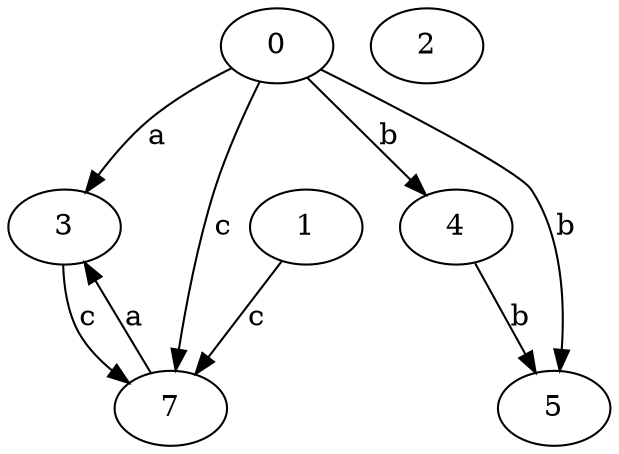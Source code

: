 strict digraph  {
0;
1;
2;
3;
4;
5;
7;
0 -> 3  [label=a];
0 -> 4  [label=b];
0 -> 5  [label=b];
0 -> 7  [label=c];
1 -> 7  [label=c];
3 -> 7  [label=c];
4 -> 5  [label=b];
7 -> 3  [label=a];
}
